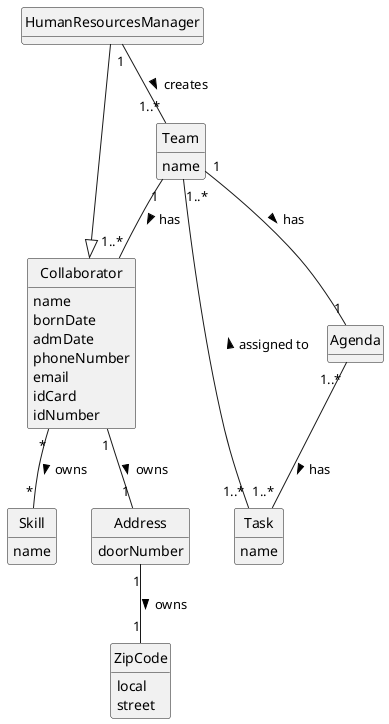 @startuml
skinparam monochrome true
skinparam packageStyle rectangle
skinparam shadowing false

skinparam classAttributeIconSize 0

hide circle
hide methods


class HumanResourcesManager {}

class Skill {
    name
}

class Task {
    name
}

class Collaborator {
    name
    bornDate
    admDate
    phoneNumber
    email
    idCard
    idNumber
}

class Address {
    doorNumber
}

class ZipCode {
    local
    street
}

class Team {
    name
}

HumanResourcesManager ---|> Collaborator
HumanResourcesManager "1" -- "1..*" Team : creates >
Collaborator "*" -- "*" Skill : owns >
Collaborator "1" -- "1" Address: owns >
Address "1" -- "1" ZipCode : owns >
Team "1" -- "1..*" Collaborator : has >
Team "1" -- "1" Agenda : has >
Agenda "1..*" -- "1..*" Task : has >
Task "1..*" -- "1..*" Team : assigned to >

@enduml
